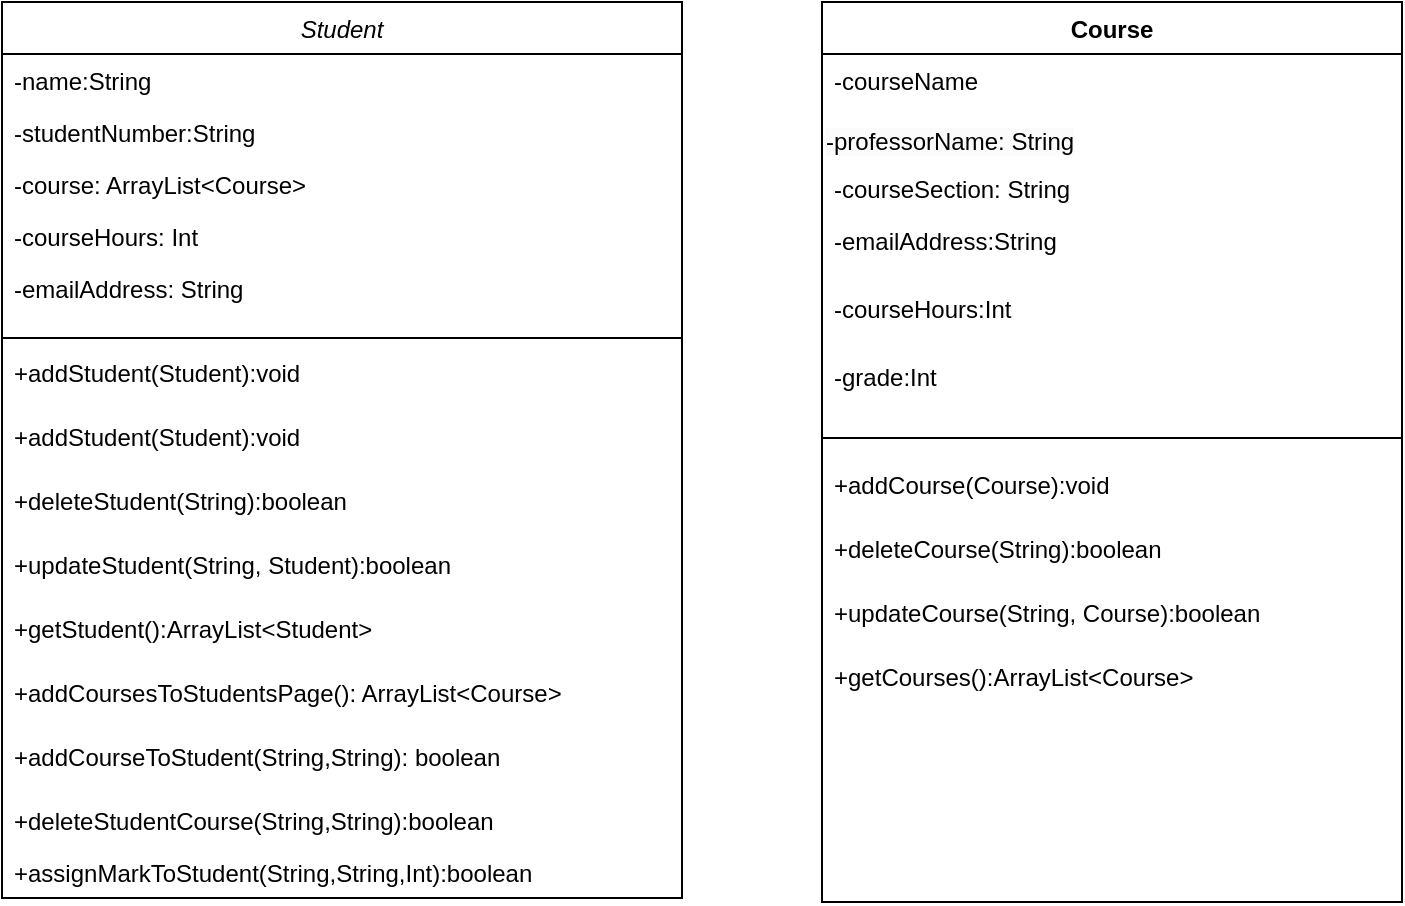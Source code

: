 <mxfile version="22.1.3" type="device">
  <diagram id="C5RBs43oDa-KdzZeNtuy" name="Page-1">
    <mxGraphModel dx="1591" dy="758" grid="1" gridSize="10" guides="1" tooltips="1" connect="1" arrows="1" fold="1" page="1" pageScale="1" pageWidth="827" pageHeight="1169" math="0" shadow="0">
      <root>
        <mxCell id="WIyWlLk6GJQsqaUBKTNV-0" />
        <mxCell id="WIyWlLk6GJQsqaUBKTNV-1" parent="WIyWlLk6GJQsqaUBKTNV-0" />
        <mxCell id="zkfFHV4jXpPFQw0GAbJ--6" value="Course" style="swimlane;fontStyle=1;align=center;verticalAlign=top;childLayout=stackLayout;horizontal=1;startSize=26;horizontalStack=0;resizeParent=1;resizeLast=0;collapsible=1;marginBottom=0;rounded=0;shadow=0;strokeWidth=1;" parent="WIyWlLk6GJQsqaUBKTNV-1" vertex="1">
          <mxGeometry x="470" y="110" width="290" height="450" as="geometry">
            <mxRectangle x="130" y="380" width="160" height="26" as="alternateBounds" />
          </mxGeometry>
        </mxCell>
        <mxCell id="zkfFHV4jXpPFQw0GAbJ--7" value="-courseName" style="text;align=left;verticalAlign=top;spacingLeft=4;spacingRight=4;overflow=hidden;rotatable=0;points=[[0,0.5],[1,0.5]];portConstraint=eastwest;" parent="zkfFHV4jXpPFQw0GAbJ--6" vertex="1">
          <mxGeometry y="26" width="290" height="26" as="geometry" />
        </mxCell>
        <mxCell id="xnlnBT_x-X7CwF9AxFTN-16" value="&lt;span style=&quot;color: rgb(0, 0, 0); font-family: Helvetica; font-size: 12px; font-style: normal; font-variant-ligatures: normal; font-variant-caps: normal; font-weight: 400; letter-spacing: normal; orphans: 2; text-align: left; text-indent: 0px; text-transform: none; widows: 2; word-spacing: 0px; -webkit-text-stroke-width: 0px; background-color: rgb(251, 251, 251); text-decoration-thickness: initial; text-decoration-style: initial; text-decoration-color: initial; float: none; display: inline !important;&quot;&gt;-professorName: String&lt;/span&gt;" style="text;whiteSpace=wrap;html=1;fontSize=16;" parent="zkfFHV4jXpPFQw0GAbJ--6" vertex="1">
          <mxGeometry y="52" width="290" height="28" as="geometry" />
        </mxCell>
        <mxCell id="xnlnBT_x-X7CwF9AxFTN-17" value="-courseSection: String" style="text;align=left;verticalAlign=top;spacingLeft=4;spacingRight=4;overflow=hidden;rotatable=0;points=[[0,0.5],[1,0.5]];portConstraint=eastwest;rounded=0;shadow=0;html=0;" parent="zkfFHV4jXpPFQw0GAbJ--6" vertex="1">
          <mxGeometry y="80" width="290" height="26" as="geometry" />
        </mxCell>
        <mxCell id="xnlnBT_x-X7CwF9AxFTN-18" value="-emailAddress:String" style="text;align=left;verticalAlign=top;spacingLeft=4;spacingRight=4;overflow=hidden;rotatable=0;points=[[0,0.5],[1,0.5]];portConstraint=eastwest;rounded=0;shadow=0;html=0;" parent="zkfFHV4jXpPFQw0GAbJ--6" vertex="1">
          <mxGeometry y="106" width="290" height="34" as="geometry" />
        </mxCell>
        <mxCell id="xnlnBT_x-X7CwF9AxFTN-20" value="-courseHours:Int" style="text;align=left;verticalAlign=top;spacingLeft=4;spacingRight=4;overflow=hidden;rotatable=0;points=[[0,0.5],[1,0.5]];portConstraint=eastwest;rounded=0;shadow=0;html=0;" parent="zkfFHV4jXpPFQw0GAbJ--6" vertex="1">
          <mxGeometry y="140" width="290" height="34" as="geometry" />
        </mxCell>
        <mxCell id="YGvMYumbz9hbe24Fkuck-0" value="-grade:Int" style="text;align=left;verticalAlign=top;spacingLeft=4;spacingRight=4;overflow=hidden;rotatable=0;points=[[0,0.5],[1,0.5]];portConstraint=eastwest;rounded=0;shadow=0;html=0;" vertex="1" parent="zkfFHV4jXpPFQw0GAbJ--6">
          <mxGeometry y="174" width="290" height="34" as="geometry" />
        </mxCell>
        <mxCell id="zkfFHV4jXpPFQw0GAbJ--9" value="" style="line;html=1;strokeWidth=1;align=left;verticalAlign=middle;spacingTop=-1;spacingLeft=3;spacingRight=3;rotatable=0;labelPosition=right;points=[];portConstraint=eastwest;" parent="zkfFHV4jXpPFQw0GAbJ--6" vertex="1">
          <mxGeometry y="208" width="290" height="20" as="geometry" />
        </mxCell>
        <mxCell id="UmEUGUy4e9WlWRHkxh7I-6" value="+addCourse(Course):void" style="text;align=left;verticalAlign=top;spacingLeft=4;spacingRight=4;overflow=hidden;rotatable=0;points=[[0,0.5],[1,0.5]];portConstraint=eastwest;" parent="zkfFHV4jXpPFQw0GAbJ--6" vertex="1">
          <mxGeometry y="228" width="290" height="32" as="geometry" />
        </mxCell>
        <mxCell id="UmEUGUy4e9WlWRHkxh7I-7" value="+deleteCourse(String):boolean" style="text;align=left;verticalAlign=top;spacingLeft=4;spacingRight=4;overflow=hidden;rotatable=0;points=[[0,0.5],[1,0.5]];portConstraint=eastwest;" parent="zkfFHV4jXpPFQw0GAbJ--6" vertex="1">
          <mxGeometry y="260" width="290" height="32" as="geometry" />
        </mxCell>
        <mxCell id="UmEUGUy4e9WlWRHkxh7I-8" value="+updateCourse(String, Course):boolean&#xa;&#xa;" style="text;align=left;verticalAlign=top;spacingLeft=4;spacingRight=4;overflow=hidden;rotatable=0;points=[[0,0.5],[1,0.5]];portConstraint=eastwest;" parent="zkfFHV4jXpPFQw0GAbJ--6" vertex="1">
          <mxGeometry y="292" width="290" height="32" as="geometry" />
        </mxCell>
        <mxCell id="UmEUGUy4e9WlWRHkxh7I-9" value="+getCourses():ArrayList&lt;Course&gt;" style="text;align=left;verticalAlign=top;spacingLeft=4;spacingRight=4;overflow=hidden;rotatable=0;points=[[0,0.5],[1,0.5]];portConstraint=eastwest;" parent="zkfFHV4jXpPFQw0GAbJ--6" vertex="1">
          <mxGeometry y="324" width="290" height="32" as="geometry" />
        </mxCell>
        <mxCell id="xnlnBT_x-X7CwF9AxFTN-3" value="Student" style="swimlane;fontStyle=2;align=center;verticalAlign=top;childLayout=stackLayout;horizontal=1;startSize=26;horizontalStack=0;resizeParent=1;resizeLast=0;collapsible=1;marginBottom=0;rounded=0;shadow=0;strokeWidth=1;" parent="WIyWlLk6GJQsqaUBKTNV-1" vertex="1">
          <mxGeometry x="60" y="110" width="340" height="448" as="geometry">
            <mxRectangle x="60" y="110" width="160" height="26" as="alternateBounds" />
          </mxGeometry>
        </mxCell>
        <mxCell id="xnlnBT_x-X7CwF9AxFTN-4" value="-name:String" style="text;align=left;verticalAlign=top;spacingLeft=4;spacingRight=4;overflow=hidden;rotatable=0;points=[[0,0.5],[1,0.5]];portConstraint=eastwest;" parent="xnlnBT_x-X7CwF9AxFTN-3" vertex="1">
          <mxGeometry y="26" width="340" height="26" as="geometry" />
        </mxCell>
        <mxCell id="xnlnBT_x-X7CwF9AxFTN-5" value="-studentNumber:String" style="text;align=left;verticalAlign=top;spacingLeft=4;spacingRight=4;overflow=hidden;rotatable=0;points=[[0,0.5],[1,0.5]];portConstraint=eastwest;rounded=0;shadow=0;html=0;" parent="xnlnBT_x-X7CwF9AxFTN-3" vertex="1">
          <mxGeometry y="52" width="340" height="26" as="geometry" />
        </mxCell>
        <mxCell id="xnlnBT_x-X7CwF9AxFTN-6" value="-course: ArrayList&lt;Course&gt;" style="text;align=left;verticalAlign=top;spacingLeft=4;spacingRight=4;overflow=hidden;rotatable=0;points=[[0,0.5],[1,0.5]];portConstraint=eastwest;rounded=0;shadow=0;html=0;" parent="xnlnBT_x-X7CwF9AxFTN-3" vertex="1">
          <mxGeometry y="78" width="340" height="26" as="geometry" />
        </mxCell>
        <mxCell id="xnlnBT_x-X7CwF9AxFTN-7" value="-courseHours: Int" style="text;align=left;verticalAlign=top;spacingLeft=4;spacingRight=4;overflow=hidden;rotatable=0;points=[[0,0.5],[1,0.5]];portConstraint=eastwest;rounded=0;shadow=0;html=0;" parent="xnlnBT_x-X7CwF9AxFTN-3" vertex="1">
          <mxGeometry y="104" width="340" height="26" as="geometry" />
        </mxCell>
        <mxCell id="xnlnBT_x-X7CwF9AxFTN-9" value="-emailAddress: String" style="text;align=left;verticalAlign=top;spacingLeft=4;spacingRight=4;overflow=hidden;rotatable=0;points=[[0,0.5],[1,0.5]];portConstraint=eastwest;rounded=0;shadow=0;html=0;" parent="xnlnBT_x-X7CwF9AxFTN-3" vertex="1">
          <mxGeometry y="130" width="340" height="34" as="geometry" />
        </mxCell>
        <mxCell id="xnlnBT_x-X7CwF9AxFTN-10" value="" style="line;html=1;strokeWidth=1;align=left;verticalAlign=middle;spacingTop=-1;spacingLeft=3;spacingRight=3;rotatable=0;labelPosition=right;points=[];portConstraint=eastwest;" parent="xnlnBT_x-X7CwF9AxFTN-3" vertex="1">
          <mxGeometry y="164" width="340" height="8" as="geometry" />
        </mxCell>
        <mxCell id="YGvMYumbz9hbe24Fkuck-1" value="+addStudent(Student):void" style="text;align=left;verticalAlign=top;spacingLeft=4;spacingRight=4;overflow=hidden;rotatable=0;points=[[0,0.5],[1,0.5]];portConstraint=eastwest;" vertex="1" parent="xnlnBT_x-X7CwF9AxFTN-3">
          <mxGeometry y="172" width="340" height="32" as="geometry" />
        </mxCell>
        <mxCell id="UmEUGUy4e9WlWRHkxh7I-0" value="+addStudent(Student):void" style="text;align=left;verticalAlign=top;spacingLeft=4;spacingRight=4;overflow=hidden;rotatable=0;points=[[0,0.5],[1,0.5]];portConstraint=eastwest;" parent="xnlnBT_x-X7CwF9AxFTN-3" vertex="1">
          <mxGeometry y="204" width="340" height="32" as="geometry" />
        </mxCell>
        <mxCell id="UmEUGUy4e9WlWRHkxh7I-1" value="+deleteStudent(String):boolean" style="text;align=left;verticalAlign=top;spacingLeft=4;spacingRight=4;overflow=hidden;rotatable=0;points=[[0,0.5],[1,0.5]];portConstraint=eastwest;" parent="xnlnBT_x-X7CwF9AxFTN-3" vertex="1">
          <mxGeometry y="236" width="340" height="32" as="geometry" />
        </mxCell>
        <mxCell id="UmEUGUy4e9WlWRHkxh7I-2" value="+updateStudent(String, Student):boolean&#xa;&#xa;" style="text;align=left;verticalAlign=top;spacingLeft=4;spacingRight=4;overflow=hidden;rotatable=0;points=[[0,0.5],[1,0.5]];portConstraint=eastwest;" parent="xnlnBT_x-X7CwF9AxFTN-3" vertex="1">
          <mxGeometry y="268" width="340" height="32" as="geometry" />
        </mxCell>
        <mxCell id="UmEUGUy4e9WlWRHkxh7I-3" value="+getStudent():ArrayList&lt;Student&gt;" style="text;align=left;verticalAlign=top;spacingLeft=4;spacingRight=4;overflow=hidden;rotatable=0;points=[[0,0.5],[1,0.5]];portConstraint=eastwest;" parent="xnlnBT_x-X7CwF9AxFTN-3" vertex="1">
          <mxGeometry y="300" width="340" height="32" as="geometry" />
        </mxCell>
        <mxCell id="xnlnBT_x-X7CwF9AxFTN-12" value="+addCoursesToStudentsPage(): ArrayList&lt;Course&gt;" style="text;align=left;verticalAlign=top;spacingLeft=4;spacingRight=4;overflow=hidden;rotatable=0;points=[[0,0.5],[1,0.5]];portConstraint=eastwest;" parent="xnlnBT_x-X7CwF9AxFTN-3" vertex="1">
          <mxGeometry y="332" width="340" height="32" as="geometry" />
        </mxCell>
        <mxCell id="xnlnBT_x-X7CwF9AxFTN-11" value="+addCourseToStudent(String,String): boolean" style="text;align=left;verticalAlign=top;spacingLeft=4;spacingRight=4;overflow=hidden;rotatable=0;points=[[0,0.5],[1,0.5]];portConstraint=eastwest;" parent="xnlnBT_x-X7CwF9AxFTN-3" vertex="1">
          <mxGeometry y="364" width="340" height="32" as="geometry" />
        </mxCell>
        <mxCell id="xnlnBT_x-X7CwF9AxFTN-19" value="+deleteStudentCourse(String,String):boolean" style="text;align=left;verticalAlign=top;spacingLeft=4;spacingRight=4;overflow=hidden;rotatable=0;points=[[0,0.5],[1,0.5]];portConstraint=eastwest;" parent="xnlnBT_x-X7CwF9AxFTN-3" vertex="1">
          <mxGeometry y="396" width="340" height="26" as="geometry" />
        </mxCell>
        <mxCell id="UmEUGUy4e9WlWRHkxh7I-5" value="+assignMarkToStudent(String,String,Int):boolean" style="text;align=left;verticalAlign=top;spacingLeft=4;spacingRight=4;overflow=hidden;rotatable=0;points=[[0,0.5],[1,0.5]];portConstraint=eastwest;" parent="xnlnBT_x-X7CwF9AxFTN-3" vertex="1">
          <mxGeometry y="422" width="340" height="26" as="geometry" />
        </mxCell>
      </root>
    </mxGraphModel>
  </diagram>
</mxfile>
